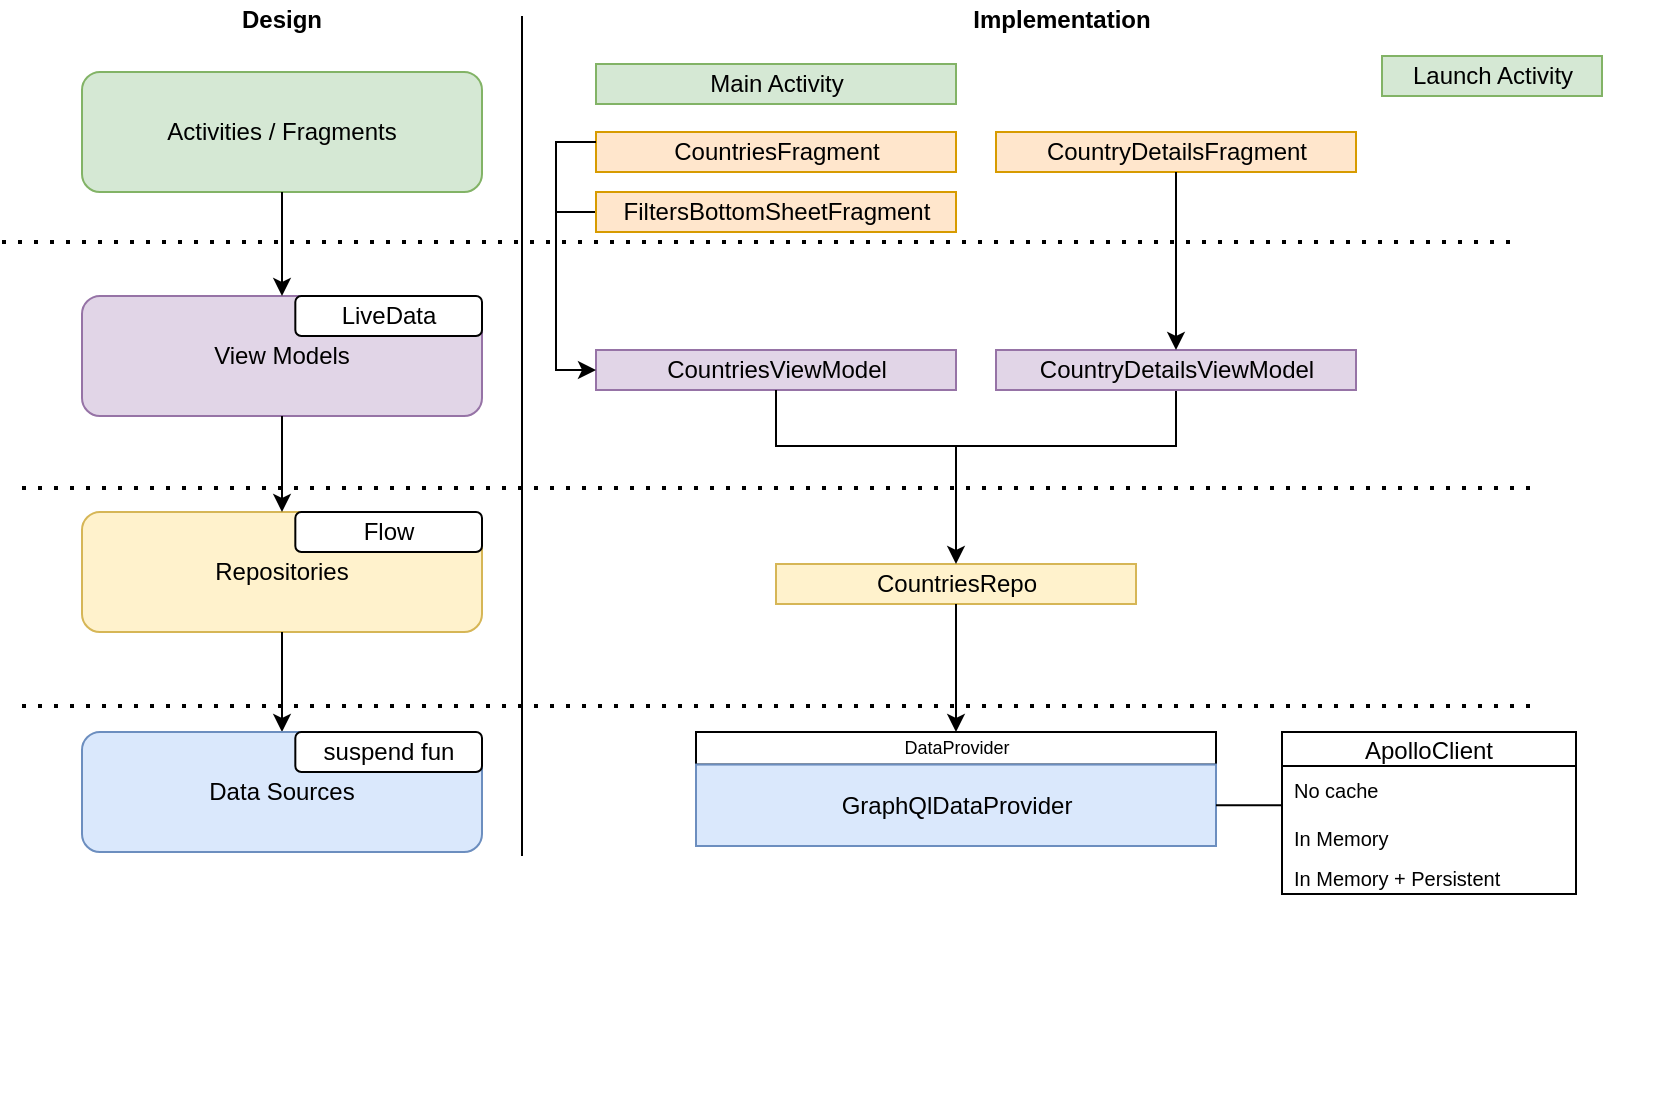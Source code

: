 <mxfile version="15.0.3" type="device"><diagram id="VfFfFf-jpWOqjHGkMvE2" name="Page-1"><mxGraphModel dx="788" dy="472" grid="1" gridSize="10" guides="1" tooltips="1" connect="1" arrows="1" fold="1" page="1" pageScale="1" pageWidth="827" pageHeight="1169" math="0" shadow="0"><root><mxCell id="0"/><mxCell id="1" parent="0"/><mxCell id="xtpW7Ba4ovB19x8tWHUC-30" value="" style="endArrow=none;dashed=1;html=1;dashPattern=1 3;strokeWidth=2;" parent="1" edge="1"><mxGeometry width="50" height="50" relative="1" as="geometry"><mxPoint x="10" y="138" as="sourcePoint"/><mxPoint x="770" y="138" as="targetPoint"/></mxGeometry></mxCell><mxCell id="xtpW7Ba4ovB19x8tWHUC-31" value="" style="endArrow=none;dashed=1;html=1;dashPattern=1 3;strokeWidth=2;" parent="1" edge="1"><mxGeometry width="50" height="50" relative="1" as="geometry"><mxPoint x="20" y="261" as="sourcePoint"/><mxPoint x="780" y="261" as="targetPoint"/></mxGeometry></mxCell><mxCell id="xtpW7Ba4ovB19x8tWHUC-32" value="" style="endArrow=none;dashed=1;html=1;dashPattern=1 3;strokeWidth=2;" parent="1" edge="1"><mxGeometry width="50" height="50" relative="1" as="geometry"><mxPoint x="20" y="370" as="sourcePoint"/><mxPoint x="780" y="370" as="targetPoint"/></mxGeometry></mxCell><mxCell id="xtpW7Ba4ovB19x8tWHUC-44" value="Launch Activity" style="html=1;fillColor=#d5e8d4;strokeColor=#82b366;" parent="1" vertex="1"><mxGeometry x="700" y="45" width="110" height="20" as="geometry"/></mxCell><mxCell id="xtpW7Ba4ovB19x8tWHUC-52" value="" style="group" parent="1" vertex="1" connectable="0"><mxGeometry x="50" y="53" width="200" height="390" as="geometry"/></mxCell><mxCell id="xtpW7Ba4ovB19x8tWHUC-1" value="Activities / Fragments" style="rounded=1;whiteSpace=wrap;html=1;fillColor=#d5e8d4;strokeColor=#82b366;" parent="xtpW7Ba4ovB19x8tWHUC-52" vertex="1"><mxGeometry width="200" height="60" as="geometry"/></mxCell><mxCell id="xtpW7Ba4ovB19x8tWHUC-22" value="" style="group" parent="xtpW7Ba4ovB19x8tWHUC-52" vertex="1" connectable="0"><mxGeometry y="112" width="200" height="60" as="geometry"/></mxCell><mxCell id="xtpW7Ba4ovB19x8tWHUC-4" value="View Models" style="rounded=1;whiteSpace=wrap;html=1;fillColor=#e1d5e7;strokeColor=#9673a6;" parent="xtpW7Ba4ovB19x8tWHUC-22" vertex="1"><mxGeometry width="200" height="60" as="geometry"/></mxCell><mxCell id="xtpW7Ba4ovB19x8tWHUC-20" value="LiveData" style="rounded=1;whiteSpace=wrap;html=1;" parent="xtpW7Ba4ovB19x8tWHUC-22" vertex="1"><mxGeometry x="106.667" width="93.333" height="20" as="geometry"/></mxCell><mxCell id="xtpW7Ba4ovB19x8tWHUC-3" style="edgeStyle=orthogonalEdgeStyle;rounded=0;orthogonalLoop=1;jettySize=auto;html=1;exitX=0.5;exitY=1;exitDx=0;exitDy=0;entryX=0.5;entryY=0;entryDx=0;entryDy=0;" parent="xtpW7Ba4ovB19x8tWHUC-52" source="xtpW7Ba4ovB19x8tWHUC-1" target="xtpW7Ba4ovB19x8tWHUC-4" edge="1"><mxGeometry as="geometry"><mxPoint x="75" y="120" as="targetPoint"/></mxGeometry></mxCell><mxCell id="xtpW7Ba4ovB19x8tWHUC-23" value="" style="group" parent="xtpW7Ba4ovB19x8tWHUC-52" vertex="1" connectable="0"><mxGeometry y="220" width="200" height="60" as="geometry"/></mxCell><mxCell id="xtpW7Ba4ovB19x8tWHUC-5" value="Repositories" style="rounded=1;whiteSpace=wrap;html=1;fillColor=#fff2cc;strokeColor=#d6b656;" parent="xtpW7Ba4ovB19x8tWHUC-23" vertex="1"><mxGeometry width="200" height="60" as="geometry"/></mxCell><mxCell id="xtpW7Ba4ovB19x8tWHUC-21" value="Flow" style="rounded=1;whiteSpace=wrap;html=1;" parent="xtpW7Ba4ovB19x8tWHUC-23" vertex="1"><mxGeometry x="106.667" width="93.333" height="20" as="geometry"/></mxCell><mxCell id="xtpW7Ba4ovB19x8tWHUC-7" style="edgeStyle=orthogonalEdgeStyle;rounded=0;orthogonalLoop=1;jettySize=auto;html=1;exitX=0.5;exitY=1;exitDx=0;exitDy=0;" parent="xtpW7Ba4ovB19x8tWHUC-52" source="xtpW7Ba4ovB19x8tWHUC-4" target="xtpW7Ba4ovB19x8tWHUC-5" edge="1"><mxGeometry as="geometry"/></mxCell><mxCell id="xtpW7Ba4ovB19x8tWHUC-27" style="edgeStyle=orthogonalEdgeStyle;rounded=0;orthogonalLoop=1;jettySize=auto;html=1;exitX=0.5;exitY=1;exitDx=0;exitDy=0;" parent="xtpW7Ba4ovB19x8tWHUC-52" source="xtpW7Ba4ovB19x8tWHUC-5" edge="1"><mxGeometry as="geometry"><mxPoint x="100" y="330" as="targetPoint"/></mxGeometry></mxCell><mxCell id="xtpW7Ba4ovB19x8tWHUC-49" value="" style="group" parent="xtpW7Ba4ovB19x8tWHUC-52" vertex="1" connectable="0"><mxGeometry y="330" width="200" height="60" as="geometry"/></mxCell><mxCell id="xtpW7Ba4ovB19x8tWHUC-50" value="Data Sources" style="rounded=1;whiteSpace=wrap;html=1;fillColor=#dae8fc;strokeColor=#6c8ebf;" parent="xtpW7Ba4ovB19x8tWHUC-49" vertex="1"><mxGeometry width="200" height="60" as="geometry"/></mxCell><mxCell id="xtpW7Ba4ovB19x8tWHUC-51" value="suspend fun" style="rounded=1;whiteSpace=wrap;html=1;" parent="xtpW7Ba4ovB19x8tWHUC-49" vertex="1"><mxGeometry x="106.667" width="93.333" height="20" as="geometry"/></mxCell><mxCell id="xtpW7Ba4ovB19x8tWHUC-68" value="" style="group" parent="1" vertex="1" connectable="0"><mxGeometry x="287" y="37" width="553" height="530" as="geometry"/></mxCell><mxCell id="xtpW7Ba4ovB19x8tWHUC-43" value="Main Activity" style="html=1;fillColor=#d5e8d4;strokeColor=#82b366;" parent="xtpW7Ba4ovB19x8tWHUC-68" vertex="1"><mxGeometry x="20" y="12" width="180" height="20" as="geometry"/></mxCell><mxCell id="xtpW7Ba4ovB19x8tWHUC-45" value="CountriesFragment" style="html=1;fillColor=#ffe6cc;strokeColor=#d79b00;" parent="xtpW7Ba4ovB19x8tWHUC-68" vertex="1"><mxGeometry x="20" y="46" width="180" height="20" as="geometry"/></mxCell><mxCell id="xtpW7Ba4ovB19x8tWHUC-46" value="CountryDetailsFragment" style="html=1;fillColor=#ffe6cc;strokeColor=#d79b00;" parent="xtpW7Ba4ovB19x8tWHUC-68" vertex="1"><mxGeometry x="220" y="46" width="180" height="20" as="geometry"/></mxCell><mxCell id="xtpW7Ba4ovB19x8tWHUC-64" style="edgeStyle=orthogonalEdgeStyle;rounded=0;orthogonalLoop=1;jettySize=auto;html=1;exitX=0;exitY=0.5;exitDx=0;exitDy=0;endArrow=none;endFill=0;" parent="xtpW7Ba4ovB19x8tWHUC-68" source="xtpW7Ba4ovB19x8tWHUC-47" edge="1"><mxGeometry relative="1" as="geometry"><mxPoint y="96" as="targetPoint"/></mxGeometry></mxCell><mxCell id="xtpW7Ba4ovB19x8tWHUC-47" value="FiltersBottomSheetFragment" style="html=1;fillColor=#ffe6cc;strokeColor=#d79b00;" parent="xtpW7Ba4ovB19x8tWHUC-68" vertex="1"><mxGeometry x="20" y="76" width="180" height="20" as="geometry"/></mxCell><mxCell id="xtpW7Ba4ovB19x8tWHUC-48" value="CountriesViewModel" style="html=1;fillColor=#e1d5e7;strokeColor=#9673a6;" parent="xtpW7Ba4ovB19x8tWHUC-68" vertex="1"><mxGeometry x="20" y="155" width="180" height="20" as="geometry"/></mxCell><mxCell id="xtpW7Ba4ovB19x8tWHUC-63" style="edgeStyle=orthogonalEdgeStyle;rounded=0;orthogonalLoop=1;jettySize=auto;html=1;exitX=0;exitY=0.25;exitDx=0;exitDy=0;entryX=0;entryY=0.5;entryDx=0;entryDy=0;" parent="xtpW7Ba4ovB19x8tWHUC-68" source="xtpW7Ba4ovB19x8tWHUC-45" target="xtpW7Ba4ovB19x8tWHUC-48" edge="1"><mxGeometry relative="1" as="geometry"/></mxCell><mxCell id="xtpW7Ba4ovB19x8tWHUC-53" value="CountriesRepo" style="html=1;fillColor=#fff2cc;strokeColor=#d6b656;" parent="xtpW7Ba4ovB19x8tWHUC-68" vertex="1"><mxGeometry x="110" y="262" width="180" height="20" as="geometry"/></mxCell><mxCell id="xtpW7Ba4ovB19x8tWHUC-66" style="edgeStyle=orthogonalEdgeStyle;rounded=0;orthogonalLoop=1;jettySize=auto;html=1;exitX=0.5;exitY=1;exitDx=0;exitDy=0;endArrow=classic;endFill=1;" parent="xtpW7Ba4ovB19x8tWHUC-68" source="xtpW7Ba4ovB19x8tWHUC-48" target="xtpW7Ba4ovB19x8tWHUC-53" edge="1"><mxGeometry relative="1" as="geometry"><Array as="points"><mxPoint x="110" y="203"/><mxPoint x="200" y="203"/></Array></mxGeometry></mxCell><mxCell id="xtpW7Ba4ovB19x8tWHUC-67" style="edgeStyle=orthogonalEdgeStyle;rounded=0;orthogonalLoop=1;jettySize=auto;html=1;exitX=0.5;exitY=1;exitDx=0;exitDy=0;entryX=0.5;entryY=0;entryDx=0;entryDy=0;endArrow=classic;endFill=1;" parent="xtpW7Ba4ovB19x8tWHUC-68" source="xtpW7Ba4ovB19x8tWHUC-53" target="xtpW7Ba4ovB19x8tWHUC-54" edge="1"><mxGeometry relative="1" as="geometry"/></mxCell><mxCell id="Rlp6Eqlmrh7X6LI37lsi-1" style="edgeStyle=orthogonalEdgeStyle;rounded=0;orthogonalLoop=1;jettySize=auto;html=1;exitX=0.5;exitY=1;exitDx=0;exitDy=0;entryX=0.5;entryY=0;entryDx=0;entryDy=0;endArrow=none;endFill=0;" edge="1" parent="xtpW7Ba4ovB19x8tWHUC-68"><mxGeometry relative="1" as="geometry"><mxPoint x="310" y="171" as="sourcePoint"/><mxPoint x="200" y="258" as="targetPoint"/><Array as="points"><mxPoint x="310" y="203"/><mxPoint x="200" y="203"/></Array></mxGeometry></mxCell><mxCell id="xtpW7Ba4ovB19x8tWHUC-59" value="CountryDetailsViewModel" style="html=1;fillColor=#e1d5e7;strokeColor=#9673a6;" parent="xtpW7Ba4ovB19x8tWHUC-68" vertex="1"><mxGeometry x="220" y="155" width="180" height="20" as="geometry"/></mxCell><mxCell id="xtpW7Ba4ovB19x8tWHUC-62" style="edgeStyle=orthogonalEdgeStyle;rounded=0;orthogonalLoop=1;jettySize=auto;html=1;exitX=0.5;exitY=1;exitDx=0;exitDy=0;entryX=0.5;entryY=0;entryDx=0;entryDy=0;" parent="xtpW7Ba4ovB19x8tWHUC-68" source="xtpW7Ba4ovB19x8tWHUC-46" target="xtpW7Ba4ovB19x8tWHUC-59" edge="1"><mxGeometry relative="1" as="geometry"/></mxCell><mxCell id="xtpW7Ba4ovB19x8tWHUC-60" style="edgeStyle=orthogonalEdgeStyle;rounded=0;orthogonalLoop=1;jettySize=auto;html=1;exitX=0.5;exitY=1;exitDx=0;exitDy=0;" parent="xtpW7Ba4ovB19x8tWHUC-68" source="xtpW7Ba4ovB19x8tWHUC-46" target="xtpW7Ba4ovB19x8tWHUC-46" edge="1"><mxGeometry relative="1" as="geometry"/></mxCell><mxCell id="xtpW7Ba4ovB19x8tWHUC-69" value="" style="group" parent="xtpW7Ba4ovB19x8tWHUC-68" vertex="1" connectable="0"><mxGeometry x="70" y="346" width="260" height="57" as="geometry"/></mxCell><mxCell id="xtpW7Ba4ovB19x8tWHUC-54" value="DataProvider" style="html=1;fontSize=9;" parent="xtpW7Ba4ovB19x8tWHUC-69" vertex="1"><mxGeometry width="260" height="16.286" as="geometry"/></mxCell><mxCell id="xtpW7Ba4ovB19x8tWHUC-57" value="GraphQlDataProvider" style="html=1;fillColor=#dae8fc;strokeColor=#6c8ebf;" parent="xtpW7Ba4ovB19x8tWHUC-69" vertex="1"><mxGeometry y="16.286" width="260" height="40.714" as="geometry"/></mxCell><mxCell id="Rlp6Eqlmrh7X6LI37lsi-11" value="ApolloClient" style="swimlane;fontStyle=0;childLayout=stackLayout;horizontal=1;startSize=17;horizontalStack=0;resizeParent=1;resizeParentMax=0;resizeLast=0;collapsible=1;marginBottom=0;fontSize=12;" vertex="1" parent="xtpW7Ba4ovB19x8tWHUC-68"><mxGeometry x="363" y="346" width="147" height="81" as="geometry"><mxRectangle x="363" y="346" width="100" height="26" as="alternateBounds"/></mxGeometry></mxCell><mxCell id="Rlp6Eqlmrh7X6LI37lsi-12" value="No cache" style="text;strokeColor=none;fillColor=none;align=left;verticalAlign=top;spacingLeft=4;spacingRight=4;overflow=hidden;rotatable=0;points=[[0,0.5],[1,0.5]];portConstraint=eastwest;fontSize=10;" vertex="1" parent="Rlp6Eqlmrh7X6LI37lsi-11"><mxGeometry y="17" width="147" height="24" as="geometry"/></mxCell><mxCell id="Rlp6Eqlmrh7X6LI37lsi-13" value="In Memory" style="text;strokeColor=none;fillColor=none;align=left;verticalAlign=top;spacingLeft=4;spacingRight=4;overflow=hidden;rotatable=0;points=[[0,0.5],[1,0.5]];portConstraint=eastwest;fontSize=10;" vertex="1" parent="Rlp6Eqlmrh7X6LI37lsi-11"><mxGeometry y="41" width="147" height="20" as="geometry"/></mxCell><mxCell id="Rlp6Eqlmrh7X6LI37lsi-14" value="In Memory + Persistent" style="text;strokeColor=none;fillColor=none;align=left;verticalAlign=top;spacingLeft=4;spacingRight=4;overflow=hidden;rotatable=0;points=[[0,0.5],[1,0.5]];portConstraint=eastwest;fontSize=10;" vertex="1" parent="Rlp6Eqlmrh7X6LI37lsi-11"><mxGeometry y="61" width="147" height="20" as="geometry"/></mxCell><mxCell id="xtpW7Ba4ovB19x8tWHUC-70" value="" style="endArrow=none;html=1;" parent="1" edge="1"><mxGeometry width="50" height="50" relative="1" as="geometry"><mxPoint x="270" y="445" as="sourcePoint"/><mxPoint x="270" y="25" as="targetPoint"/></mxGeometry></mxCell><mxCell id="xtpW7Ba4ovB19x8tWHUC-72" value="Design" style="text;html=1;strokeColor=none;fillColor=none;align=center;verticalAlign=middle;whiteSpace=wrap;rounded=0;fontStyle=1" parent="1" vertex="1"><mxGeometry x="130" y="17" width="40" height="20" as="geometry"/></mxCell><mxCell id="xtpW7Ba4ovB19x8tWHUC-73" value="Implementation" style="text;html=1;strokeColor=none;fillColor=none;align=center;verticalAlign=middle;whiteSpace=wrap;rounded=0;fontStyle=1" parent="1" vertex="1"><mxGeometry x="520" y="17" width="40" height="20" as="geometry"/></mxCell><mxCell id="Rlp6Eqlmrh7X6LI37lsi-16" style="edgeStyle=orthogonalEdgeStyle;rounded=0;orthogonalLoop=1;jettySize=auto;html=1;exitX=1;exitY=0.5;exitDx=0;exitDy=0;fontSize=10;endArrow=none;endFill=0;" edge="1" parent="1" source="xtpW7Ba4ovB19x8tWHUC-57"><mxGeometry relative="1" as="geometry"><mxPoint x="650" y="419.667" as="targetPoint"/></mxGeometry></mxCell></root></mxGraphModel></diagram></mxfile>